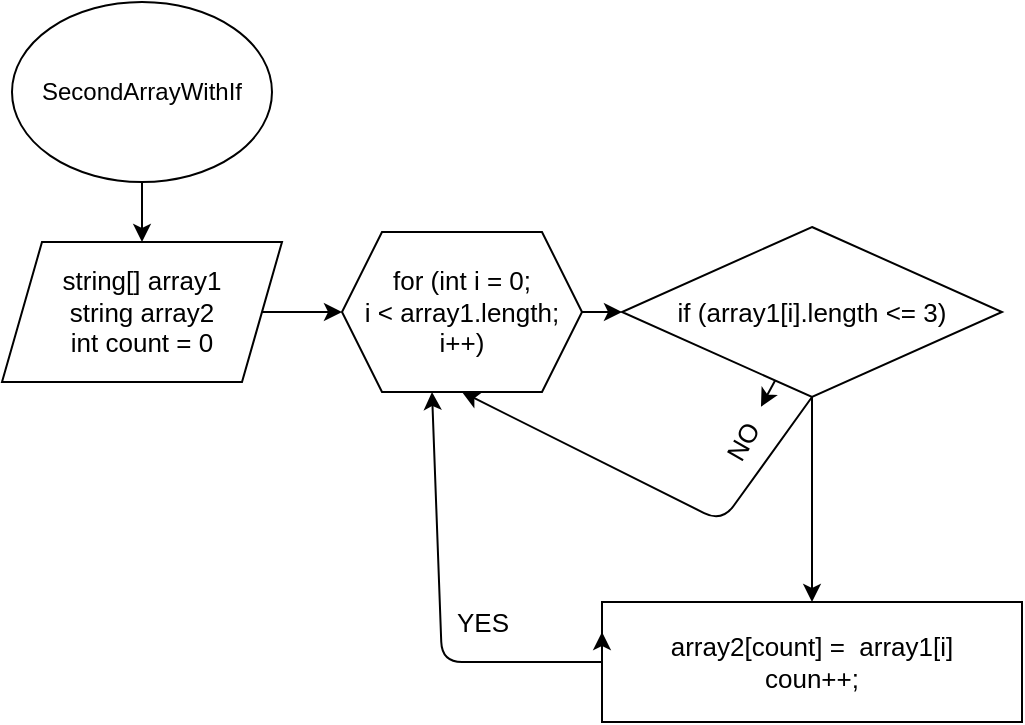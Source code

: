 <mxfile>
    <diagram id="QSr_Tiq4W3VSslHUZSjy" name="Страница 1">
        <mxGraphModel dx="870" dy="624" grid="1" gridSize="10" guides="1" tooltips="1" connect="1" arrows="1" fold="1" page="1" pageScale="1" pageWidth="827" pageHeight="1169" math="0" shadow="0">
            <root>
                <mxCell id="0"/>
                <mxCell id="1" parent="0"/>
                <mxCell id="4" value="" style="edgeStyle=none;html=1;" edge="1" parent="1" source="2" target="3">
                    <mxGeometry relative="1" as="geometry"/>
                </mxCell>
                <mxCell id="2" value="SecondArrayWithIf" style="ellipse;whiteSpace=wrap;html=1;" vertex="1" parent="1">
                    <mxGeometry x="105" y="30" width="130" height="90" as="geometry"/>
                </mxCell>
                <mxCell id="6" value="" style="edgeStyle=none;html=1;fontSize=13;" edge="1" parent="1" source="3" target="5">
                    <mxGeometry relative="1" as="geometry"/>
                </mxCell>
                <mxCell id="3" value="&lt;font style=&quot;font-size: 13px;&quot;&gt;string[] array1&lt;br&gt;string array2&lt;br&gt;int count = 0&lt;/font&gt;" style="shape=parallelogram;perimeter=parallelogramPerimeter;whiteSpace=wrap;html=1;fixedSize=1;" vertex="1" parent="1">
                    <mxGeometry x="100" y="150" width="140" height="70" as="geometry"/>
                </mxCell>
                <mxCell id="8" value="" style="edgeStyle=none;html=1;fontSize=13;" edge="1" parent="1" source="5" target="7">
                    <mxGeometry relative="1" as="geometry"/>
                </mxCell>
                <mxCell id="5" value="for (int i = 0;&lt;br&gt;i &amp;lt; array1.length;&lt;br&gt;i++)" style="shape=hexagon;perimeter=hexagonPerimeter2;whiteSpace=wrap;html=1;fixedSize=1;fontSize=13;" vertex="1" parent="1">
                    <mxGeometry x="270" y="145" width="120" height="80" as="geometry"/>
                </mxCell>
                <mxCell id="25" value="" style="edgeStyle=none;html=1;fontSize=13;" edge="1" parent="1" source="7" target="18">
                    <mxGeometry relative="1" as="geometry"/>
                </mxCell>
                <mxCell id="27" value="" style="edgeStyle=none;html=1;fontSize=13;" edge="1" parent="1" source="7" target="26">
                    <mxGeometry relative="1" as="geometry"/>
                </mxCell>
                <mxCell id="7" value="if (array1[i].length &amp;lt;= 3)" style="rhombus;whiteSpace=wrap;html=1;fontSize=13;" vertex="1" parent="1">
                    <mxGeometry x="410" y="142.5" width="190" height="85" as="geometry"/>
                </mxCell>
                <mxCell id="17" value="" style="endArrow=classic;html=1;fontSize=13;exitX=0.5;exitY=1;exitDx=0;exitDy=0;entryX=0.5;entryY=1;entryDx=0;entryDy=0;" edge="1" parent="1" source="7" target="5">
                    <mxGeometry width="50" height="50" relative="1" as="geometry">
                        <mxPoint x="340" y="260" as="sourcePoint"/>
                        <mxPoint x="380" y="300" as="targetPoint"/>
                        <Array as="points">
                            <mxPoint x="460" y="290"/>
                        </Array>
                    </mxGeometry>
                </mxCell>
                <mxCell id="18" value="NO" style="text;html=1;align=center;verticalAlign=middle;resizable=0;points=[];autosize=1;strokeColor=none;fillColor=none;fontSize=13;rotation=-60;" vertex="1" parent="1">
                    <mxGeometry x="450" y="235" width="40" height="30" as="geometry"/>
                </mxCell>
                <mxCell id="30" style="edgeStyle=none;html=1;entryX=0.375;entryY=1;entryDx=0;entryDy=0;fontSize=13;" edge="1" parent="1" source="26" target="5">
                    <mxGeometry relative="1" as="geometry">
                        <Array as="points">
                            <mxPoint x="320" y="360"/>
                        </Array>
                    </mxGeometry>
                </mxCell>
                <mxCell id="26" value="array2[count] =&amp;nbsp; array1[i]&lt;br&gt;coun++;" style="whiteSpace=wrap;html=1;fontSize=13;" vertex="1" parent="1">
                    <mxGeometry x="400" y="330" width="210" height="60" as="geometry"/>
                </mxCell>
                <mxCell id="29" style="edgeStyle=none;html=1;exitX=0;exitY=0.5;exitDx=0;exitDy=0;entryX=0;entryY=0.25;entryDx=0;entryDy=0;fontSize=13;" edge="1" parent="1" source="26" target="26">
                    <mxGeometry relative="1" as="geometry"/>
                </mxCell>
                <mxCell id="31" value="YES" style="text;html=1;align=center;verticalAlign=middle;resizable=0;points=[];autosize=1;strokeColor=none;fillColor=none;fontSize=13;" vertex="1" parent="1">
                    <mxGeometry x="315" y="325" width="50" height="30" as="geometry"/>
                </mxCell>
            </root>
        </mxGraphModel>
    </diagram>
</mxfile>